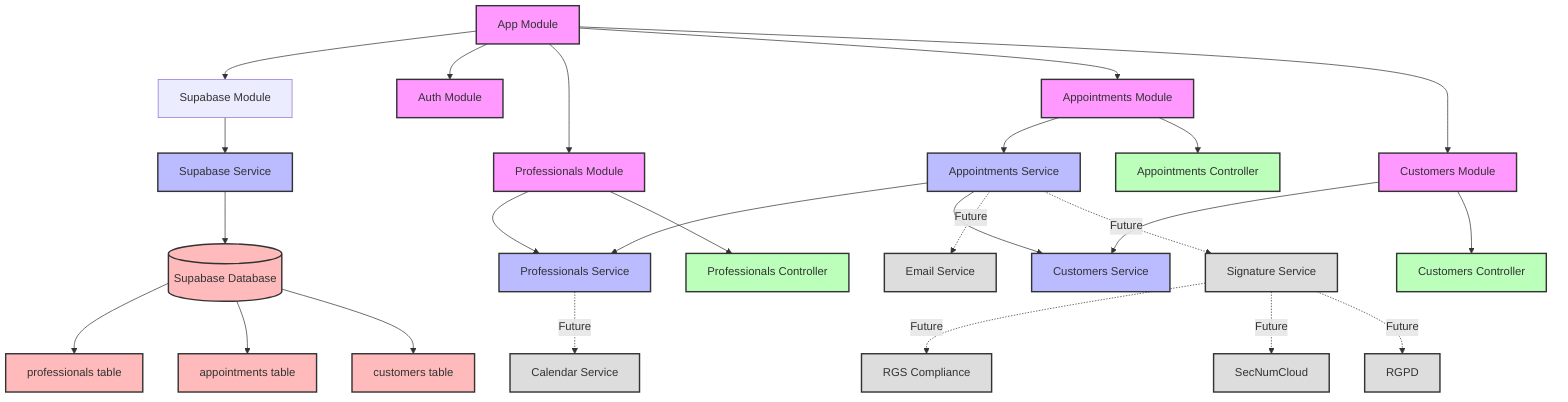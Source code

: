 graph TD
    %% Core Modules
    AppModule[App Module] --> SupabaseModule[Supabase Module]
    AppModule --> AuthModule[Auth Module]
    AppModule --> ProfessionalsModule[Professionals Module]
    AppModule --> AppointmentsModule[Appointments Module]
    AppModule --> CustomersModule[Customers Module]

    %% Services
    SupabaseModule --> SupabaseService[Supabase Service]
    ProfessionalsModule --> ProfessionalsService[Professionals Service]
    AppointmentsModule --> AppointmentsService[Appointments Service]
    CustomersModule --> CustomersService[Customers Service]

    %% Database
    SupabaseService --> Database[(Supabase Database)]
    Database --> ProfessionalsTable[professionals table]
    Database --> AppointmentsTable[appointments table]
    Database --> CustomersTable[customers table]

    %% Service Dependencies
    AppointmentsService --> ProfessionalsService
    AppointmentsService --> CustomersService

    %% API Layer
    ProfessionalsModule --> ProfessionalsController[Professionals Controller]
    AppointmentsModule --> AppointmentsController[Appointments Controller]
    CustomersModule --> CustomersController[Customers Controller]

    %% External Services (Future)
    ProfessionalsService -.->|Future| CalendarService[Calendar Service]
    AppointmentsService -.->|Future| EmailService[Email Service]
    AppointmentsService -.->|Future| SignatureService[Signature Service]

    %% Compliance Layer (Future)
    SignatureService -.->|Future| RGSCompliance[RGS Compliance]
    SignatureService -.->|Future| SecNumCloud[SecNumCloud]
    SignatureService -.->|Future| RGPD[RGPD]

    %% Styling
    classDef module fill:#f9f,stroke:#333,stroke-width:2px
    classDef service fill:#bbf,stroke:#333,stroke-width:2px
    classDef controller fill:#bfb,stroke:#333,stroke-width:2px
    classDef database fill:#fbb,stroke:#333,stroke-width:2px
    classDef future fill:#ddd,stroke:#333,stroke-width:2px,dashed

    class AppModule,AuthModule,ProfessionalsModule,AppointmentsModule,CustomersModule module
    class SupabaseService,ProfessionalsService,AppointmentsService,CustomersService service
    class ProfessionalsController,AppointmentsController,CustomersController controller
    class Database,ProfessionalsTable,AppointmentsTable,CustomersTable database
    class CalendarService,EmailService,SignatureService,RGSCompliance,SecNumCloud,RGPD future